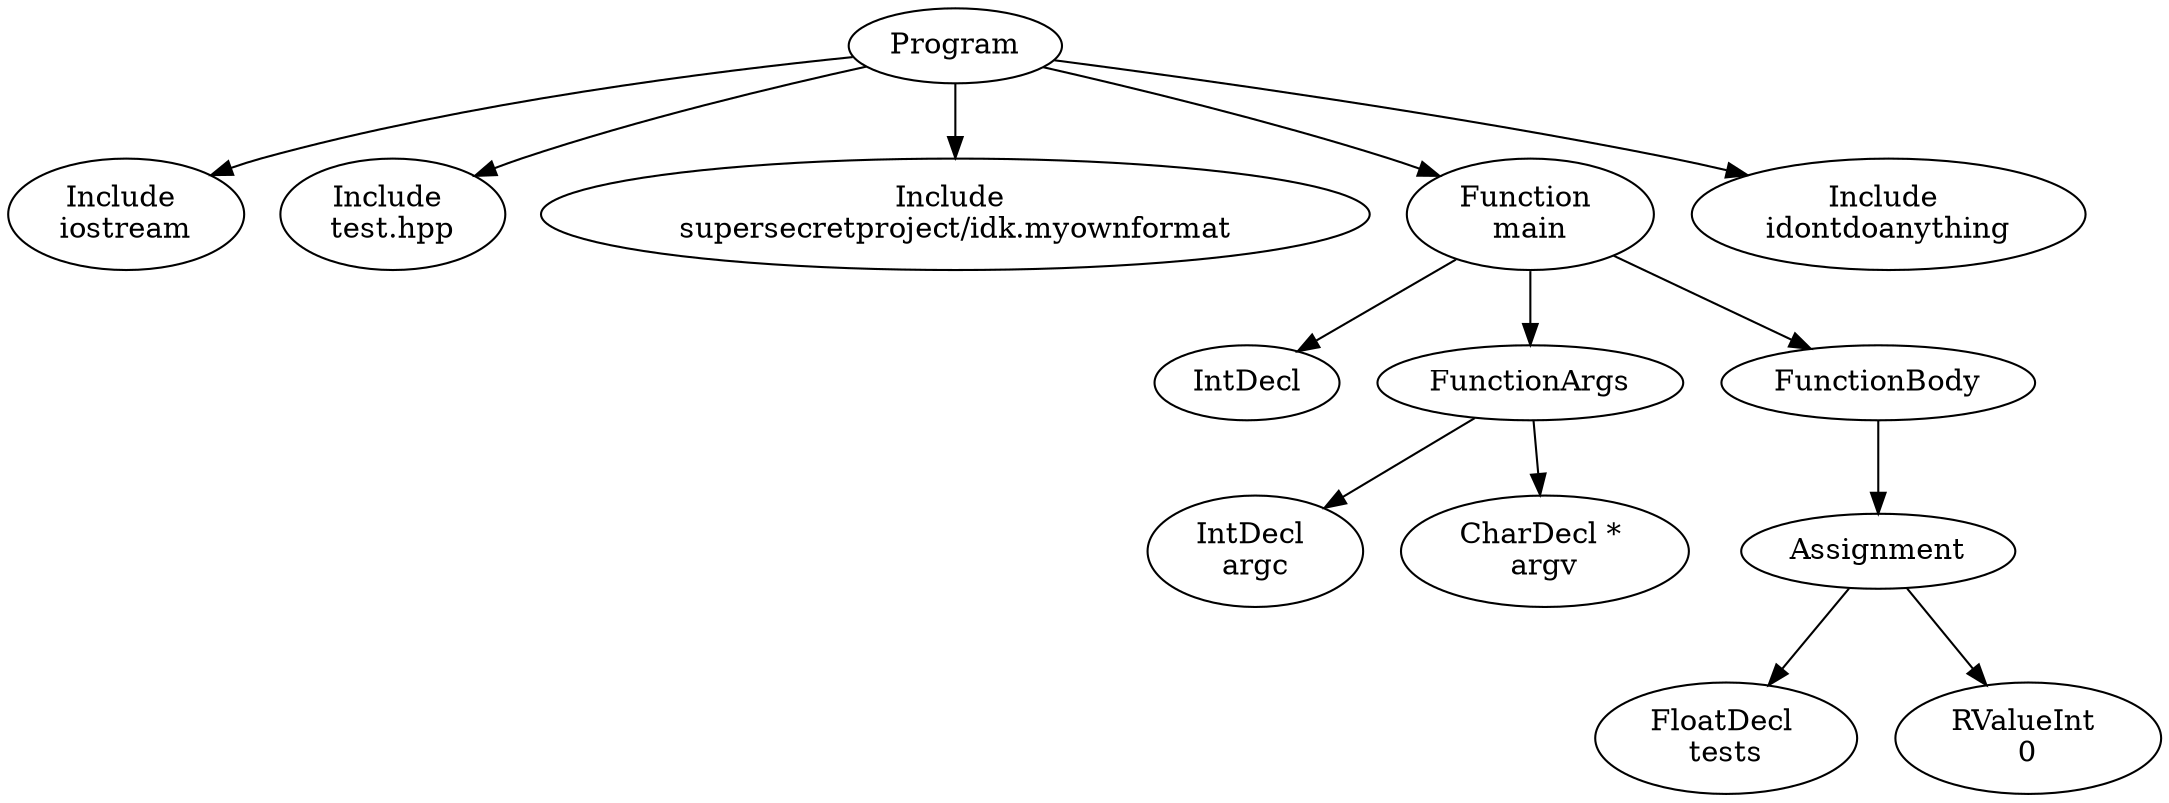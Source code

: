 digraph AST {
5 [label="Program"];
6 [label="Include \niostream"];
7 [label="Include \ntest.hpp"];
8 [label="Include \nsupersecretproject/idk.myownformat"];
9 [label="Function \nmain"];
10 [label="IntDecl"];
11 [label="FunctionArgs"];
12 [label="IntDecl \nargc"];
13 [label="CharDecl * \nargv"];
11 -> 12;
11 -> 13;
14 [label="FunctionBody"];
15 [label="Assignment"];
16 [label="FloatDecl \ntests"];
17 [label="RValueInt \n0"];
15 -> 16;
15 -> 17;
14 -> 15;
9 -> 10;
9 -> 11;
9 -> 14;
18 [label="Include \nidontdoanything"];
5 -> 6;
5 -> 7;
5 -> 8;
5 -> 9;
5 -> 18;
}